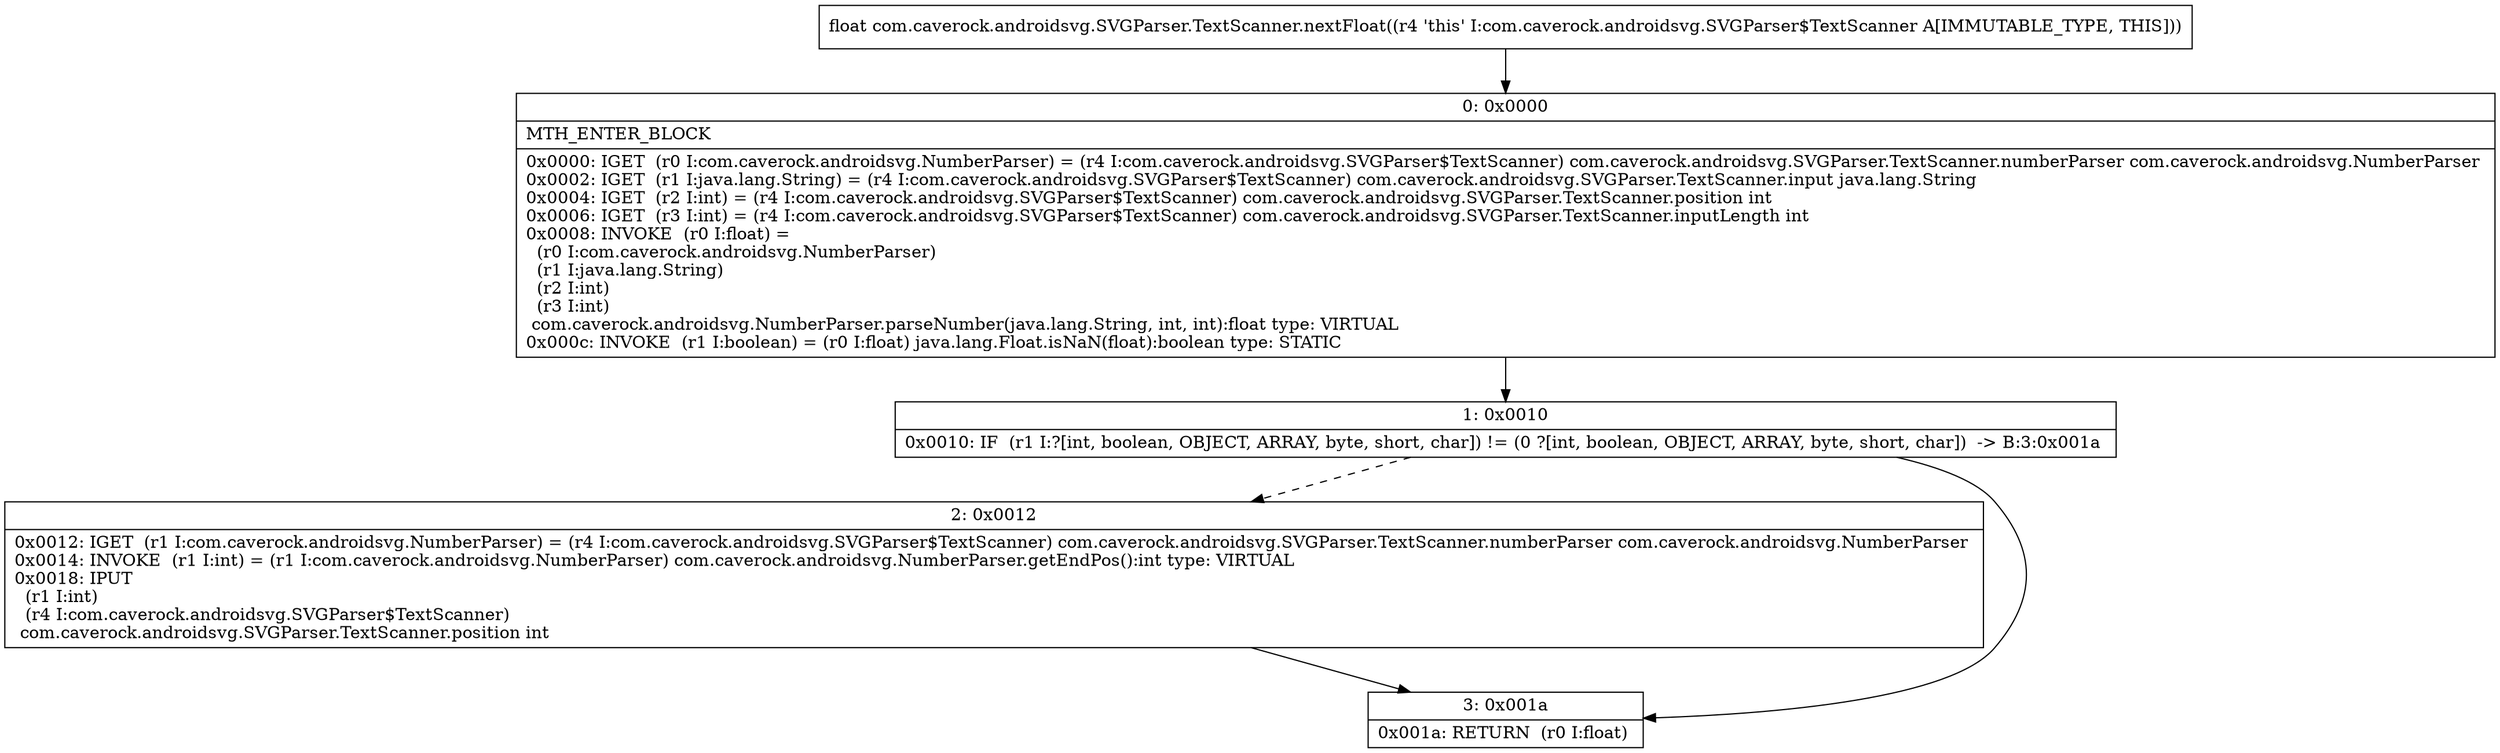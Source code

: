 digraph "CFG forcom.caverock.androidsvg.SVGParser.TextScanner.nextFloat()F" {
Node_0 [shape=record,label="{0\:\ 0x0000|MTH_ENTER_BLOCK\l|0x0000: IGET  (r0 I:com.caverock.androidsvg.NumberParser) = (r4 I:com.caverock.androidsvg.SVGParser$TextScanner) com.caverock.androidsvg.SVGParser.TextScanner.numberParser com.caverock.androidsvg.NumberParser \l0x0002: IGET  (r1 I:java.lang.String) = (r4 I:com.caverock.androidsvg.SVGParser$TextScanner) com.caverock.androidsvg.SVGParser.TextScanner.input java.lang.String \l0x0004: IGET  (r2 I:int) = (r4 I:com.caverock.androidsvg.SVGParser$TextScanner) com.caverock.androidsvg.SVGParser.TextScanner.position int \l0x0006: IGET  (r3 I:int) = (r4 I:com.caverock.androidsvg.SVGParser$TextScanner) com.caverock.androidsvg.SVGParser.TextScanner.inputLength int \l0x0008: INVOKE  (r0 I:float) = \l  (r0 I:com.caverock.androidsvg.NumberParser)\l  (r1 I:java.lang.String)\l  (r2 I:int)\l  (r3 I:int)\l com.caverock.androidsvg.NumberParser.parseNumber(java.lang.String, int, int):float type: VIRTUAL \l0x000c: INVOKE  (r1 I:boolean) = (r0 I:float) java.lang.Float.isNaN(float):boolean type: STATIC \l}"];
Node_1 [shape=record,label="{1\:\ 0x0010|0x0010: IF  (r1 I:?[int, boolean, OBJECT, ARRAY, byte, short, char]) != (0 ?[int, boolean, OBJECT, ARRAY, byte, short, char])  \-\> B:3:0x001a \l}"];
Node_2 [shape=record,label="{2\:\ 0x0012|0x0012: IGET  (r1 I:com.caverock.androidsvg.NumberParser) = (r4 I:com.caverock.androidsvg.SVGParser$TextScanner) com.caverock.androidsvg.SVGParser.TextScanner.numberParser com.caverock.androidsvg.NumberParser \l0x0014: INVOKE  (r1 I:int) = (r1 I:com.caverock.androidsvg.NumberParser) com.caverock.androidsvg.NumberParser.getEndPos():int type: VIRTUAL \l0x0018: IPUT  \l  (r1 I:int)\l  (r4 I:com.caverock.androidsvg.SVGParser$TextScanner)\l com.caverock.androidsvg.SVGParser.TextScanner.position int \l}"];
Node_3 [shape=record,label="{3\:\ 0x001a|0x001a: RETURN  (r0 I:float) \l}"];
MethodNode[shape=record,label="{float com.caverock.androidsvg.SVGParser.TextScanner.nextFloat((r4 'this' I:com.caverock.androidsvg.SVGParser$TextScanner A[IMMUTABLE_TYPE, THIS])) }"];
MethodNode -> Node_0;
Node_0 -> Node_1;
Node_1 -> Node_2[style=dashed];
Node_1 -> Node_3;
Node_2 -> Node_3;
}

